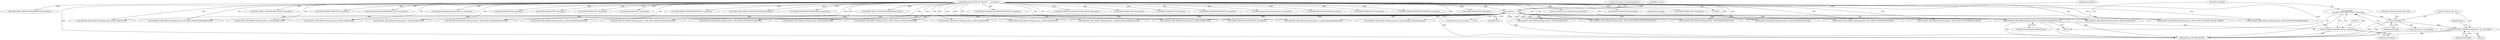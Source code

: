 digraph "0_Android_46e305be6e670a5a0041b0b4861122a0f1aabefa_2@pointer" {
"1002713" [label="(Call,*metabuffer =\n (StoreMetaDataInBuffersParams *)paramData)"];
"1002715" [label="(Call,(StoreMetaDataInBuffersParams *)paramData)"];
"1002709" [label="(Call,VALIDATE_OMX_PARAM_DATA(paramData, StoreMetaDataInBuffersParams))"];
"1000135" [label="(Call,paramData == NULL)"];
"1000111" [label="(MethodParameterIn,OMX_IN OMX_PTR        paramData)"];
"1002719" [label="(Call,!metabuffer)"];
"1002722" [label="(Call,DEBUG_PRINT_ERROR(\"Invalid param: %p\", metabuffer))"];
"1002159" [label="(Call,VALIDATE_OMX_PARAM_DATA(paramData, QOMX_VIDEO_DECODER_PICTURE_ORDER))"];
"1002630" [label="(Call,VALIDATE_OMX_PARAM_DATA(paramData, QOMX_INDEXTIMESTAMPREORDER))"];
"1002717" [label="(Identifier,paramData)"];
"1001336" [label="(Call,(OMX_VIDEO_PARAM_PORTFORMATTYPE *)paramData)"];
"1002718" [label="(ControlStructure,if (!metabuffer))"];
"1002999" [label="(Call,VALIDATE_OMX_PARAM_DATA(paramData, QOMX_VIDEO_CUSTOM_BUFFERSIZE))"];
"1002240" [label="(Call,VALIDATE_OMX_PARAM_DATA(paramData, QOMX_ENABLETYPE))"];
"1002345" [label="(Call,VALIDATE_OMX_PARAM_DATA(paramData, QOMX_ENABLETYPE))"];
"1001634" [label="(Call,(OMX_PARAM_COMPONENTROLETYPE *) paramData)"];
"1002619" [label="(Call,VALIDATE_OMX_PARAM_DATA(paramData, UseAndroidNativeBufferParams))"];
"1002714" [label="(Identifier,metabuffer)"];
"1002710" [label="(Identifier,paramData)"];
"1002055" [label="(Call,(OMX_PRIORITYMGMTTYPE*) paramData)"];
"1002408" [label="(Call,(OMX_QCOM_PLATFORMPRIVATE_EXTN *) paramData)"];
"1002300" [label="(Call,VALIDATE_OMX_PARAM_DATA(paramData, QOMX_ENABLETYPE))"];
"1002926" [label="(Call,(PrepareForAdaptivePlaybackParams *) paramData)"];
"1002713" [label="(Call,*metabuffer =\n (StoreMetaDataInBuffersParams *)paramData)"];
"1002270" [label="(Call,VALIDATE_OMX_PARAM_DATA(paramData, QOMX_ENABLETYPE))"];
"1002719" [label="(Call,!metabuffer)"];
"1002309" [label="(Call,(QOMX_ENABLETYPE *)paramData)"];
"1002279" [label="(Call,(QOMX_ENABLETYPE *)paramData)"];
"1002324" [label="(Call,(QOMX_ENABLETYPE *)paramData)"];
"1002339" [label="(Call,(QOMX_ENABLETYPE *)paramData)"];
"1002723" [label="(Literal,\"Invalid param: %p\")"];
"1002709" [label="(Call,VALIDATE_OMX_PARAM_DATA(paramData, StoreMetaDataInBuffersParams))"];
"1002711" [label="(Identifier,StoreMetaDataInBuffersParams)"];
"1001330" [label="(Call,VALIDATE_OMX_PARAM_DATA(paramData, OMX_VIDEO_PARAM_PORTFORMATTYPE))"];
"1000183" [label="(Call,(OMX_PARAM_PORTDEFINITIONTYPE *) paramData)"];
"1002686" [label="(Call,(OMX_VIDEO_PARAM_PROFILELEVELTYPE*)paramData)"];
"1002636" [label="(Call,(QOMX_INDEXTIMESTAMPREORDER *)paramData)"];
"1002726" [label="(Identifier,eRet)"];
"1002360" [label="(Call,VALIDATE_OMX_PARAM_DATA(paramData, QOMX_ENABLETYPE))"];
"1003102" [label="(MethodReturn,OMX_ERRORTYPE)"];
"1002708" [label="(Block,)"];
"1003007" [label="(Call,(QOMX_VIDEO_CUSTOM_BUFFERSIZE*)paramData)"];
"1000134" [label="(ControlStructure,if (paramData == NULL))"];
"1000140" [label="(Literal,\"Get Param in Invalid paramData\")"];
"1002315" [label="(Call,VALIDATE_OMX_PARAM_DATA(paramData, QOMX_ENABLETYPE))"];
"1002375" [label="(Call,VALIDATE_OMX_PARAM_DATA(paramData, QOMX_ENABLETYPE))"];
"1002724" [label="(Identifier,metabuffer)"];
"1001628" [label="(Call,VALIDATE_OMX_PARAM_DATA(paramData, OMX_PARAM_COMPONENTROLETYPE))"];
"1002720" [label="(Identifier,metabuffer)"];
"1002538" [label="(Call,VALIDATE_OMX_PARAM_DATA(paramData, QOMX_INDEXEXTRADATATYPE))"];
"1002680" [label="(Call,VALIDATE_OMX_PARAM_DATA(paramData, OMX_VIDEO_PARAM_PROFILELEVELTYPE))"];
"1002089" [label="(Call,VALIDATE_OMX_PARAM_DATA(paramData, OMX_PARAM_BUFFERSUPPLIERTYPE))"];
"1002330" [label="(Call,VALIDATE_OMX_PARAM_DATA(paramData, QOMX_ENABLETYPE))"];
"1001507" [label="(Call,(OMX_QCOM_PARAM_PORTDEFINITIONTYPE *) paramData)"];
"1002285" [label="(Call,VALIDATE_OMX_PARAM_DATA(paramData, QOMX_ENABLETYPE))"];
"1002585" [label="(Call,VALIDATE_OMX_PARAM_DATA(paramData, EnableAndroidNativeBuffersParams))"];
"1002165" [label="(Call,(QOMX_VIDEO_DECODER_PICTURE_ORDER *)paramData)"];
"1000135" [label="(Call,paramData == NULL)"];
"1002249" [label="(Call,(QOMX_ENABLETYPE *)paramData)"];
"1002394" [label="(Call,(QOMX_VIDEO_PARAM_DIVXTYPE *) paramData)"];
"1002715" [label="(Call,(StoreMetaDataInBuffersParams *)paramData)"];
"1002354" [label="(Call,(QOMX_ENABLETYPE *)paramData)"];
"1002544" [label="(Call,(QOMX_INDEXEXTRADATATYPE *) paramData)"];
"1002591" [label="(Call,(EnableAndroidNativeBuffersParams *) paramData)"];
"1002836" [label="(Call,(QOMX_INDEXDOWNSCALAR*)paramData)"];
"1002264" [label="(Call,(QOMX_ENABLETYPE *)paramData)"];
"1002721" [label="(Block,)"];
"1002095" [label="(Call,(OMX_PARAM_BUFFERSUPPLIERTYPE*) paramData)"];
"1002918" [label="(Call,VALIDATE_OMX_PARAM_DATA(paramData, PrepareForAdaptivePlaybackParams))"];
"1001501" [label="(Call,VALIDATE_OMX_PARAM_DATA(paramData, OMX_QCOM_PARAM_PORTDEFINITIONTYPE))"];
"1002730" [label="(Identifier,m_disable_dynamic_buf_mode)"];
"1002384" [label="(Call,(QOMX_ENABLETYPE *)paramData)"];
"1002040" [label="(Call,VALIDATE_OMX_PARAM_DATA(paramData, OMX_PRIORITYMGMTTYPE))"];
"1002830" [label="(Call,VALIDATE_OMX_PARAM_DATA(paramData, QOMX_INDEXDOWNSCALAR))"];
"1000177" [label="(Call,VALIDATE_OMX_PARAM_DATA(paramData, OMX_PARAM_PORTDEFINITIONTYPE))"];
"1002400" [label="(Call,VALIDATE_OMX_PARAM_DATA(paramData, OMX_QCOM_PLATFORMPRIVATE_EXTN))"];
"1002722" [label="(Call,DEBUG_PRINT_ERROR(\"Invalid param: %p\", metabuffer))"];
"1000111" [label="(MethodParameterIn,OMX_IN OMX_PTR        paramData)"];
"1002624" [label="(Call,use_android_native_buffer(hComp, paramData))"];
"1002369" [label="(Call,(QOMX_ENABLETYPE *)paramData)"];
"1000146" [label="(Identifier,m_state)"];
"1000137" [label="(Identifier,NULL)"];
"1002255" [label="(Call,VALIDATE_OMX_PARAM_DATA(paramData, QOMX_ENABLETYPE))"];
"1002294" [label="(Call,(QOMX_ENABLETYPE *)paramData)"];
"1000136" [label="(Identifier,paramData)"];
"1002713" -> "1002708"  [label="AST: "];
"1002713" -> "1002715"  [label="CFG: "];
"1002714" -> "1002713"  [label="AST: "];
"1002715" -> "1002713"  [label="AST: "];
"1002720" -> "1002713"  [label="CFG: "];
"1002713" -> "1003102"  [label="DDG: "];
"1002715" -> "1002713"  [label="DDG: "];
"1002713" -> "1002719"  [label="DDG: "];
"1002715" -> "1002717"  [label="CFG: "];
"1002716" -> "1002715"  [label="AST: "];
"1002717" -> "1002715"  [label="AST: "];
"1002715" -> "1003102"  [label="DDG: "];
"1002709" -> "1002715"  [label="DDG: "];
"1000111" -> "1002715"  [label="DDG: "];
"1002709" -> "1002708"  [label="AST: "];
"1002709" -> "1002711"  [label="CFG: "];
"1002710" -> "1002709"  [label="AST: "];
"1002711" -> "1002709"  [label="AST: "];
"1002714" -> "1002709"  [label="CFG: "];
"1002709" -> "1003102"  [label="DDG: "];
"1002709" -> "1003102"  [label="DDG: "];
"1000135" -> "1002709"  [label="DDG: "];
"1000111" -> "1002709"  [label="DDG: "];
"1000135" -> "1000134"  [label="AST: "];
"1000135" -> "1000137"  [label="CFG: "];
"1000136" -> "1000135"  [label="AST: "];
"1000137" -> "1000135"  [label="AST: "];
"1000140" -> "1000135"  [label="CFG: "];
"1000146" -> "1000135"  [label="CFG: "];
"1000135" -> "1003102"  [label="DDG: "];
"1000135" -> "1003102"  [label="DDG: "];
"1000135" -> "1003102"  [label="DDG: "];
"1000111" -> "1000135"  [label="DDG: "];
"1000135" -> "1000177"  [label="DDG: "];
"1000135" -> "1001330"  [label="DDG: "];
"1000135" -> "1001501"  [label="DDG: "];
"1000135" -> "1001628"  [label="DDG: "];
"1000135" -> "1002040"  [label="DDG: "];
"1000135" -> "1002089"  [label="DDG: "];
"1000135" -> "1002159"  [label="DDG: "];
"1000135" -> "1002240"  [label="DDG: "];
"1000135" -> "1002255"  [label="DDG: "];
"1000135" -> "1002270"  [label="DDG: "];
"1000135" -> "1002285"  [label="DDG: "];
"1000135" -> "1002300"  [label="DDG: "];
"1000135" -> "1002315"  [label="DDG: "];
"1000135" -> "1002330"  [label="DDG: "];
"1000135" -> "1002345"  [label="DDG: "];
"1000135" -> "1002360"  [label="DDG: "];
"1000135" -> "1002375"  [label="DDG: "];
"1000135" -> "1002394"  [label="DDG: "];
"1000135" -> "1002400"  [label="DDG: "];
"1000135" -> "1002538"  [label="DDG: "];
"1000135" -> "1002585"  [label="DDG: "];
"1000135" -> "1002619"  [label="DDG: "];
"1000135" -> "1002630"  [label="DDG: "];
"1000135" -> "1002680"  [label="DDG: "];
"1000135" -> "1002830"  [label="DDG: "];
"1000135" -> "1002918"  [label="DDG: "];
"1000135" -> "1002999"  [label="DDG: "];
"1000111" -> "1000108"  [label="AST: "];
"1000111" -> "1003102"  [label="DDG: "];
"1000111" -> "1000177"  [label="DDG: "];
"1000111" -> "1000183"  [label="DDG: "];
"1000111" -> "1001330"  [label="DDG: "];
"1000111" -> "1001336"  [label="DDG: "];
"1000111" -> "1001501"  [label="DDG: "];
"1000111" -> "1001507"  [label="DDG: "];
"1000111" -> "1001628"  [label="DDG: "];
"1000111" -> "1001634"  [label="DDG: "];
"1000111" -> "1002040"  [label="DDG: "];
"1000111" -> "1002055"  [label="DDG: "];
"1000111" -> "1002089"  [label="DDG: "];
"1000111" -> "1002095"  [label="DDG: "];
"1000111" -> "1002159"  [label="DDG: "];
"1000111" -> "1002165"  [label="DDG: "];
"1000111" -> "1002240"  [label="DDG: "];
"1000111" -> "1002249"  [label="DDG: "];
"1000111" -> "1002255"  [label="DDG: "];
"1000111" -> "1002264"  [label="DDG: "];
"1000111" -> "1002270"  [label="DDG: "];
"1000111" -> "1002279"  [label="DDG: "];
"1000111" -> "1002285"  [label="DDG: "];
"1000111" -> "1002294"  [label="DDG: "];
"1000111" -> "1002300"  [label="DDG: "];
"1000111" -> "1002309"  [label="DDG: "];
"1000111" -> "1002315"  [label="DDG: "];
"1000111" -> "1002324"  [label="DDG: "];
"1000111" -> "1002330"  [label="DDG: "];
"1000111" -> "1002339"  [label="DDG: "];
"1000111" -> "1002345"  [label="DDG: "];
"1000111" -> "1002354"  [label="DDG: "];
"1000111" -> "1002360"  [label="DDG: "];
"1000111" -> "1002369"  [label="DDG: "];
"1000111" -> "1002375"  [label="DDG: "];
"1000111" -> "1002384"  [label="DDG: "];
"1000111" -> "1002394"  [label="DDG: "];
"1000111" -> "1002400"  [label="DDG: "];
"1000111" -> "1002408"  [label="DDG: "];
"1000111" -> "1002538"  [label="DDG: "];
"1000111" -> "1002544"  [label="DDG: "];
"1000111" -> "1002585"  [label="DDG: "];
"1000111" -> "1002591"  [label="DDG: "];
"1000111" -> "1002619"  [label="DDG: "];
"1000111" -> "1002624"  [label="DDG: "];
"1000111" -> "1002630"  [label="DDG: "];
"1000111" -> "1002636"  [label="DDG: "];
"1000111" -> "1002680"  [label="DDG: "];
"1000111" -> "1002686"  [label="DDG: "];
"1000111" -> "1002830"  [label="DDG: "];
"1000111" -> "1002836"  [label="DDG: "];
"1000111" -> "1002918"  [label="DDG: "];
"1000111" -> "1002926"  [label="DDG: "];
"1000111" -> "1002999"  [label="DDG: "];
"1000111" -> "1003007"  [label="DDG: "];
"1002719" -> "1002718"  [label="AST: "];
"1002719" -> "1002720"  [label="CFG: "];
"1002720" -> "1002719"  [label="AST: "];
"1002723" -> "1002719"  [label="CFG: "];
"1002730" -> "1002719"  [label="CFG: "];
"1002719" -> "1003102"  [label="DDG: "];
"1002719" -> "1003102"  [label="DDG: "];
"1002719" -> "1002722"  [label="DDG: "];
"1002722" -> "1002721"  [label="AST: "];
"1002722" -> "1002724"  [label="CFG: "];
"1002723" -> "1002722"  [label="AST: "];
"1002724" -> "1002722"  [label="AST: "];
"1002726" -> "1002722"  [label="CFG: "];
"1002722" -> "1003102"  [label="DDG: "];
"1002722" -> "1003102"  [label="DDG: "];
}
